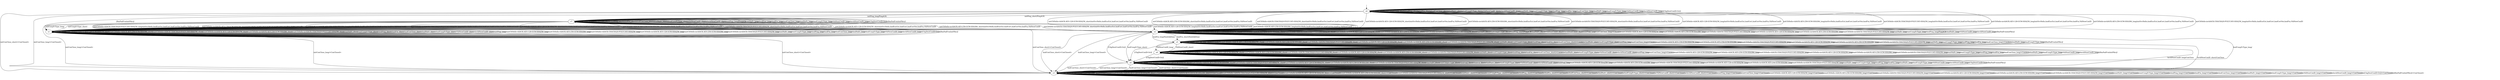 digraph "../results/quinnModels/quinn-B-CS-0/learnedModel" {
s0 [label=s0];
s1 [label=s1];
s2 [label=s2];
s3 [label=s3];
s4 [label=s4];
s5 [label=s5];
s6 [label=s6];
s7 [label=s7];
s0 -> s7  [label="initPing_short/PingACK "];
s0 -> s3  [label="initConClose_short/<ConClosed> "];
s0 -> s2  [label="initCltHello-vldACK:AES-128-GCM-SHA256_short/initSvrHello,hndEncExt,hndCert,hndCertVer,hndFin,VldNewConID "];
s0 -> s2  [label="initCltHello-vldACK:AES-256-GCM-SHA384_short/initSvrHello,hndEncExt,hndCert,hndCertVer,hndFin,VldNewConID "];
s0 -> s2  [label="initCltHello-vldACK:CHACHA20-POLY1305-SHA256_short/initSvrHello,hndEncExt,hndCert,hndCertVer,hndFin,VldNewConID "];
s0 -> s2  [label="initCltHello-invldACK:AES-128-GCM-SHA256_short/initSvrHello,hndEncExt,hndCert,hndCertVer,hndFin,VldNewConID "];
s0 -> s2  [label="initCltHello-invldACK:AES-256-GCM-SHA384_short/initSvrHello,hndEncExt,hndCert,hndCertVer,hndFin,VldNewConID "];
s0 -> s2  [label="initCltHello-invldACK:CHACHA20-POLY1305-SHA256_short/initSvrHello,hndEncExt,hndCert,hndCertVer,hndFin,VldNewConID "];
s0 -> s0  [label="initNoFr_short/ "];
s0 -> s0  [label="initUnxpFrType_short/ "];
s0 -> s0  [label="hndPing_short/ "];
s0 -> s0  [label="hndFin_short/ "];
s0 -> s0  [label="hndConClose_short/ "];
s0 -> s0  [label="hndNoFr_short/ "];
s0 -> s0  [label="hndUnxpFrType_short/ "];
s0 -> s0  [label="VldNewConID_short/ "];
s0 -> s0  [label="InvldNewConID_short/ "];
s0 -> s7  [label="initPing_long/PingACK "];
s0 -> s3  [label="initConClose_long/<ConClosed> "];
s0 -> s2  [label="initCltHello-vldACK:AES-128-GCM-SHA256_long/initSvrHello,hndEncExt,hndCert,hndCertVer,hndFin,VldNewConID "];
s0 -> s2  [label="initCltHello-vldACK:AES-256-GCM-SHA384_long/initSvrHello,hndEncExt,hndCert,hndCertVer,hndFin,VldNewConID "];
s0 -> s2  [label="initCltHello-vldACK:CHACHA20-POLY1305-SHA256_long/initSvrHello,hndEncExt,hndCert,hndCertVer,hndFin,VldNewConID "];
s0 -> s2  [label="initCltHello-invldACK:AES-128-GCM-SHA256_long/initSvrHello,hndEncExt,hndCert,hndCertVer,hndFin,VldNewConID "];
s0 -> s2  [label="initCltHello-invldACK:AES-256-GCM-SHA384_long/initSvrHello,hndEncExt,hndCert,hndCertVer,hndFin,VldNewConID "];
s0 -> s2  [label="initCltHello-invldACK:CHACHA20-POLY1305-SHA256_long/initSvrHello,hndEncExt,hndCert,hndCertVer,hndFin,VldNewConID "];
s0 -> s0  [label="initNoFr_long/ "];
s0 -> s0  [label="initUnxpFrType_long/ "];
s0 -> s0  [label="hndPing_long/ "];
s0 -> s0  [label="hndFin_long/ "];
s0 -> s0  [label="hndConClose_long/ "];
s0 -> s0  [label="hndNoFr_long/ "];
s0 -> s0  [label="hndUnxpFrType_long/ "];
s0 -> s0  [label="VldNewConID_long/ "];
s0 -> s0  [label="InvldNewConID_long/ "];
s0 -> s0  [label="[ChgDestConID-Ori]/ "];
s0 -> s1  [label="[RmPadFrmInitPkts]/ "];
s1 -> s1  [label="initPing_short/ "];
s1 -> s3  [label="initConClose_short/<ConClosed> "];
s1 -> s1  [label="initCltHello-vldACK:AES-128-GCM-SHA256_short/ "];
s1 -> s1  [label="initCltHello-vldACK:AES-256-GCM-SHA384_short/ "];
s1 -> s1  [label="initCltHello-vldACK:CHACHA20-POLY1305-SHA256_short/ "];
s1 -> s1  [label="initCltHello-invldACK:AES-128-GCM-SHA256_short/ "];
s1 -> s1  [label="initCltHello-invldACK:AES-256-GCM-SHA384_short/ "];
s1 -> s1  [label="initCltHello-invldACK:CHACHA20-POLY1305-SHA256_short/ "];
s1 -> s1  [label="initNoFr_short/ "];
s1 -> s1  [label="initUnxpFrType_short/ "];
s1 -> s1  [label="hndPing_short/ "];
s1 -> s1  [label="hndFin_short/ "];
s1 -> s1  [label="hndConClose_short/ "];
s1 -> s1  [label="hndNoFr_short/ "];
s1 -> s1  [label="hndUnxpFrType_short/ "];
s1 -> s1  [label="VldNewConID_short/ "];
s1 -> s1  [label="InvldNewConID_short/ "];
s1 -> s1  [label="initPing_long/ "];
s1 -> s3  [label="initConClose_long/<ConClosed> "];
s1 -> s1  [label="initCltHello-vldACK:AES-128-GCM-SHA256_long/ "];
s1 -> s1  [label="initCltHello-vldACK:AES-256-GCM-SHA384_long/ "];
s1 -> s1  [label="initCltHello-vldACK:CHACHA20-POLY1305-SHA256_long/ "];
s1 -> s1  [label="initCltHello-invldACK:AES-128-GCM-SHA256_long/ "];
s1 -> s1  [label="initCltHello-invldACK:AES-256-GCM-SHA384_long/ "];
s1 -> s1  [label="initCltHello-invldACK:CHACHA20-POLY1305-SHA256_long/ "];
s1 -> s1  [label="initNoFr_long/ "];
s1 -> s1  [label="initUnxpFrType_long/ "];
s1 -> s1  [label="hndPing_long/ "];
s1 -> s1  [label="hndFin_long/ "];
s1 -> s1  [label="hndConClose_long/ "];
s1 -> s1  [label="hndNoFr_long/ "];
s1 -> s1  [label="hndUnxpFrType_long/ "];
s1 -> s1  [label="VldNewConID_long/ "];
s1 -> s1  [label="InvldNewConID_long/ "];
s1 -> s1  [label="[ChgDestConID-Ori]/ "];
s1 -> s1  [label="[RmPadFrmInitPkts]/ "];
s2 -> s2  [label="initPing_short/ "];
s2 -> s2  [label="initConClose_short/<ConAct> "];
s2 -> s2  [label="initCltHello-vldACK:AES-128-GCM-SHA256_short/ "];
s2 -> s2  [label="initCltHello-vldACK:AES-256-GCM-SHA384_short/ "];
s2 -> s2  [label="initCltHello-vldACK:CHACHA20-POLY1305-SHA256_short/ "];
s2 -> s2  [label="initCltHello-invldACK:AES-128-GCM-SHA256_short/ "];
s2 -> s2  [label="initCltHello-invldACK:AES-256-GCM-SHA384_short/ "];
s2 -> s2  [label="initCltHello-invldACK:CHACHA20-POLY1305-SHA256_short/ "];
s2 -> s2  [label="initNoFr_short/ "];
s2 -> s2  [label="initUnxpFrType_short/ "];
s2 -> s2  [label="hndPing_short/PingACK "];
s2 -> s5  [label="hndFin_short/HndshkDone "];
s2 -> s3  [label="hndConClose_short/<ConClosed> "];
s2 -> s2  [label="hndNoFr_short/ "];
s2 -> s4  [label="hndUnxpFrType_short/ "];
s2 -> s2  [label="VldNewConID_short/ "];
s2 -> s2  [label="InvldNewConID_short/ "];
s2 -> s2  [label="initPing_long/ "];
s2 -> s2  [label="initConClose_long/<ConAct> "];
s2 -> s2  [label="initCltHello-vldACK:AES-128-GCM-SHA256_long/ "];
s2 -> s2  [label="initCltHello-vldACK:AES-256-GCM-SHA384_long/ "];
s2 -> s2  [label="initCltHello-vldACK:CHACHA20-POLY1305-SHA256_long/ "];
s2 -> s2  [label="initCltHello-invldACK:AES-128-GCM-SHA256_long/ "];
s2 -> s2  [label="initCltHello-invldACK:AES-256-GCM-SHA384_long/ "];
s2 -> s2  [label="initCltHello-invldACK:CHACHA20-POLY1305-SHA256_long/ "];
s2 -> s2  [label="initNoFr_long/ "];
s2 -> s2  [label="initUnxpFrType_long/ "];
s2 -> s2  [label="hndPing_long/PingACK "];
s2 -> s5  [label="hndFin_long/HndshkDone "];
s2 -> s3  [label="hndConClose_long/<ConClosed> "];
s2 -> s2  [label="hndNoFr_long/ "];
s2 -> s4  [label="hndUnxpFrType_long/ "];
s2 -> s2  [label="VldNewConID_long/ "];
s2 -> s2  [label="InvldNewConID_long/ "];
s2 -> s4  [label="[ChgDestConID-Ori]/ "];
s2 -> s2  [label="[RmPadFrmInitPkts]/ "];
s3 -> s3  [label="initPing_short/<ConClosed> "];
s3 -> s3  [label="initConClose_short/<ConClosed> "];
s3 -> s3  [label="initCltHello-vldACK:AES-128-GCM-SHA256_short/<ConClosed> "];
s3 -> s3  [label="initCltHello-vldACK:AES-256-GCM-SHA384_short/<ConClosed> "];
s3 -> s3  [label="initCltHello-vldACK:CHACHA20-POLY1305-SHA256_short/<ConClosed> "];
s3 -> s3  [label="initCltHello-invldACK:AES-128-GCM-SHA256_short/<ConClosed> "];
s3 -> s3  [label="initCltHello-invldACK:AES-256-GCM-SHA384_short/<ConClosed> "];
s3 -> s3  [label="initCltHello-invldACK:CHACHA20-POLY1305-SHA256_short/<ConClosed> "];
s3 -> s3  [label="initNoFr_short/<ConClosed> "];
s3 -> s3  [label="initUnxpFrType_short/<ConClosed> "];
s3 -> s3  [label="hndPing_short/<ConClosed> "];
s3 -> s3  [label="hndFin_short/<ConClosed> "];
s3 -> s3  [label="hndConClose_short/<ConClosed> "];
s3 -> s3  [label="hndNoFr_short/<ConClosed> "];
s3 -> s3  [label="hndUnxpFrType_short/<ConClosed> "];
s3 -> s3  [label="VldNewConID_short/<ConClosed> "];
s3 -> s3  [label="InvldNewConID_short/<ConClosed> "];
s3 -> s3  [label="initPing_long/<ConClosed> "];
s3 -> s3  [label="initConClose_long/<ConClosed> "];
s3 -> s3  [label="initCltHello-vldACK:AES-128-GCM-SHA256_long/<ConClosed> "];
s3 -> s3  [label="initCltHello-vldACK:AES-256-GCM-SHA384_long/<ConClosed> "];
s3 -> s3  [label="initCltHello-vldACK:CHACHA20-POLY1305-SHA256_long/<ConClosed> "];
s3 -> s3  [label="initCltHello-invldACK:AES-128-GCM-SHA256_long/<ConClosed> "];
s3 -> s3  [label="initCltHello-invldACK:AES-256-GCM-SHA384_long/<ConClosed> "];
s3 -> s3  [label="initCltHello-invldACK:CHACHA20-POLY1305-SHA256_long/<ConClosed> "];
s3 -> s3  [label="initNoFr_long/<ConClosed> "];
s3 -> s3  [label="initUnxpFrType_long/<ConClosed> "];
s3 -> s3  [label="hndPing_long/<ConClosed> "];
s3 -> s3  [label="hndFin_long/<ConClosed> "];
s3 -> s3  [label="hndConClose_long/<ConClosed> "];
s3 -> s3  [label="hndNoFr_long/<ConClosed> "];
s3 -> s3  [label="hndUnxpFrType_long/<ConClosed> "];
s3 -> s3  [label="VldNewConID_long/<ConClosed> "];
s3 -> s3  [label="InvldNewConID_long/<ConClosed> "];
s3 -> s3  [label="[ChgDestConID-Ori]/<ConClosed> "];
s3 -> s3  [label="[RmPadFrmInitPkts]/<ConClosed> "];
s4 -> s4  [label="initPing_short/ "];
s4 -> s3  [label="initConClose_short/<ConClosed> "];
s4 -> s4  [label="initCltHello-vldACK:AES-128-GCM-SHA256_short/ "];
s4 -> s4  [label="initCltHello-vldACK:AES-256-GCM-SHA384_short/ "];
s4 -> s4  [label="initCltHello-vldACK:CHACHA20-POLY1305-SHA256_short/ "];
s4 -> s4  [label="initCltHello-invldACK:AES-128-GCM-SHA256_short/ "];
s4 -> s4  [label="initCltHello-invldACK:AES-256-GCM-SHA384_short/ "];
s4 -> s4  [label="initCltHello-invldACK:CHACHA20-POLY1305-SHA256_short/ "];
s4 -> s4  [label="initNoFr_short/ "];
s4 -> s4  [label="initUnxpFrType_short/ "];
s4 -> s4  [label="hndPing_short/ "];
s4 -> s4  [label="hndFin_short/ "];
s4 -> s3  [label="hndConClose_short/<ConClosed> "];
s4 -> s4  [label="hndNoFr_short/ "];
s4 -> s4  [label="hndUnxpFrType_short/ "];
s4 -> s4  [label="VldNewConID_short/ "];
s4 -> s4  [label="InvldNewConID_short/ "];
s4 -> s4  [label="initPing_long/ "];
s4 -> s3  [label="initConClose_long/<ConClosed> "];
s4 -> s4  [label="initCltHello-vldACK:AES-128-GCM-SHA256_long/ "];
s4 -> s4  [label="initCltHello-vldACK:AES-256-GCM-SHA384_long/ "];
s4 -> s4  [label="initCltHello-vldACK:CHACHA20-POLY1305-SHA256_long/ "];
s4 -> s4  [label="initCltHello-invldACK:AES-128-GCM-SHA256_long/ "];
s4 -> s4  [label="initCltHello-invldACK:AES-256-GCM-SHA384_long/ "];
s4 -> s4  [label="initCltHello-invldACK:CHACHA20-POLY1305-SHA256_long/ "];
s4 -> s4  [label="initNoFr_long/ "];
s4 -> s4  [label="initUnxpFrType_long/ "];
s4 -> s4  [label="hndPing_long/ "];
s4 -> s4  [label="hndFin_long/ "];
s4 -> s3  [label="hndConClose_long/<ConClosed> "];
s4 -> s4  [label="hndNoFr_long/ "];
s4 -> s4  [label="hndUnxpFrType_long/ "];
s4 -> s4  [label="VldNewConID_long/ "];
s4 -> s4  [label="InvldNewConID_long/ "];
s4 -> s4  [label="[ChgDestConID-Ori]/ "];
s4 -> s4  [label="[RmPadFrmInitPkts]/ "];
s5 -> s5  [label="initPing_short/ "];
s5 -> s5  [label="initConClose_short/<ConAct> "];
s5 -> s5  [label="initCltHello-vldACK:AES-128-GCM-SHA256_short/ "];
s5 -> s5  [label="initCltHello-vldACK:AES-256-GCM-SHA384_short/ "];
s5 -> s5  [label="initCltHello-vldACK:CHACHA20-POLY1305-SHA256_short/ "];
s5 -> s5  [label="initCltHello-invldACK:AES-128-GCM-SHA256_short/ "];
s5 -> s5  [label="initCltHello-invldACK:AES-256-GCM-SHA384_short/ "];
s5 -> s5  [label="initCltHello-invldACK:CHACHA20-POLY1305-SHA256_short/ "];
s5 -> s5  [label="initNoFr_short/ "];
s5 -> s5  [label="initUnxpFrType_short/ "];
s5 -> s5  [label="hndPing_short/ "];
s5 -> s5  [label="hndFin_short/ "];
s5 -> s5  [label="hndConClose_short/<ConAct> "];
s5 -> s5  [label="hndNoFr_short/ "];
s5 -> s5  [label="hndUnxpFrType_short/ "];
s5 -> s6  [label="VldNewConID_short/ "];
s5 -> s3  [label="InvldNewConID_short/ConClose "];
s5 -> s5  [label="initPing_long/ "];
s5 -> s5  [label="initConClose_long/<ConAct> "];
s5 -> s5  [label="initCltHello-vldACK:AES-128-GCM-SHA256_long/ "];
s5 -> s5  [label="initCltHello-vldACK:AES-256-GCM-SHA384_long/ "];
s5 -> s5  [label="initCltHello-vldACK:CHACHA20-POLY1305-SHA256_long/ "];
s5 -> s5  [label="initCltHello-invldACK:AES-128-GCM-SHA256_long/ "];
s5 -> s5  [label="initCltHello-invldACK:AES-256-GCM-SHA384_long/ "];
s5 -> s5  [label="initCltHello-invldACK:CHACHA20-POLY1305-SHA256_long/ "];
s5 -> s5  [label="initNoFr_long/ "];
s5 -> s5  [label="initUnxpFrType_long/ "];
s5 -> s5  [label="hndPing_long/ "];
s5 -> s5  [label="hndFin_long/ "];
s5 -> s5  [label="hndConClose_long/<ConAct> "];
s5 -> s5  [label="hndNoFr_long/ "];
s5 -> s5  [label="hndUnxpFrType_long/ "];
s5 -> s6  [label="VldNewConID_long/ "];
s5 -> s3  [label="InvldNewConID_long/ConClose "];
s5 -> s4  [label="[ChgDestConID-Ori]/ "];
s5 -> s5  [label="[RmPadFrmInitPkts]/ "];
s6 -> s6  [label="initPing_short/ "];
s6 -> s6  [label="initConClose_short/<ConAct> "];
s6 -> s6  [label="initCltHello-vldACK:AES-128-GCM-SHA256_short/ "];
s6 -> s6  [label="initCltHello-vldACK:AES-256-GCM-SHA384_short/ "];
s6 -> s6  [label="initCltHello-vldACK:CHACHA20-POLY1305-SHA256_short/ "];
s6 -> s6  [label="initCltHello-invldACK:AES-128-GCM-SHA256_short/ "];
s6 -> s6  [label="initCltHello-invldACK:AES-256-GCM-SHA384_short/ "];
s6 -> s6  [label="initCltHello-invldACK:CHACHA20-POLY1305-SHA256_short/ "];
s6 -> s6  [label="initNoFr_short/ "];
s6 -> s6  [label="initUnxpFrType_short/ "];
s6 -> s6  [label="hndPing_short/ "];
s6 -> s6  [label="hndFin_short/ "];
s6 -> s6  [label="hndConClose_short/<ConAct> "];
s6 -> s6  [label="hndNoFr_short/ "];
s6 -> s6  [label="hndUnxpFrType_short/ "];
s6 -> s6  [label="VldNewConID_short/ "];
s6 -> s6  [label="InvldNewConID_short/ "];
s6 -> s6  [label="initPing_long/ "];
s6 -> s6  [label="initConClose_long/<ConAct> "];
s6 -> s6  [label="initCltHello-vldACK:AES-128-GCM-SHA256_long/ "];
s6 -> s6  [label="initCltHello-vldACK:AES-256-GCM-SHA384_long/ "];
s6 -> s6  [label="initCltHello-vldACK:CHACHA20-POLY1305-SHA256_long/ "];
s6 -> s6  [label="initCltHello-invldACK:AES-128-GCM-SHA256_long/ "];
s6 -> s6  [label="initCltHello-invldACK:AES-256-GCM-SHA384_long/ "];
s6 -> s6  [label="initCltHello-invldACK:CHACHA20-POLY1305-SHA256_long/ "];
s6 -> s6  [label="initNoFr_long/ "];
s6 -> s6  [label="initUnxpFrType_long/ "];
s6 -> s6  [label="hndPing_long/ "];
s6 -> s6  [label="hndFin_long/ "];
s6 -> s6  [label="hndConClose_long/<ConAct> "];
s6 -> s6  [label="hndNoFr_long/ "];
s6 -> s6  [label="hndUnxpFrType_long/ "];
s6 -> s6  [label="VldNewConID_long/ "];
s6 -> s6  [label="InvldNewConID_long/ "];
s6 -> s4  [label="[ChgDestConID-Ori]/ "];
s6 -> s6  [label="[RmPadFrmInitPkts]/ "];
s7 -> s7  [label="initPing_short/PingACK "];
s7 -> s3  [label="initConClose_short/<ConClosed> "];
s7 -> s2  [label="initCltHello-vldACK:AES-128-GCM-SHA256_short/initSvrHello,hndEncExt,hndCert,hndCertVer,hndFin,VldNewConID "];
s7 -> s2  [label="initCltHello-vldACK:AES-256-GCM-SHA384_short/initSvrHello,hndEncExt,hndCert,hndCertVer,hndFin,VldNewConID "];
s7 -> s2  [label="initCltHello-vldACK:CHACHA20-POLY1305-SHA256_short/initSvrHello,hndEncExt,hndCert,hndCertVer,hndFin,VldNewConID "];
s7 -> s2  [label="initCltHello-invldACK:AES-128-GCM-SHA256_short/initSvrHello,hndEncExt,hndCert,hndCertVer,hndFin,VldNewConID "];
s7 -> s2  [label="initCltHello-invldACK:AES-256-GCM-SHA384_short/initSvrHello,hndEncExt,hndCert,hndCertVer,hndFin,VldNewConID "];
s7 -> s2  [label="initCltHello-invldACK:CHACHA20-POLY1305-SHA256_short/initSvrHello,hndEncExt,hndCert,hndCertVer,hndFin,VldNewConID "];
s7 -> s7  [label="initNoFr_short/ "];
s7 -> s1  [label="initUnxpFrType_short/ "];
s7 -> s7  [label="hndPing_short/ "];
s7 -> s7  [label="hndFin_short/ "];
s7 -> s7  [label="hndConClose_short/ "];
s7 -> s7  [label="hndNoFr_short/ "];
s7 -> s7  [label="hndUnxpFrType_short/ "];
s7 -> s7  [label="VldNewConID_short/ "];
s7 -> s7  [label="InvldNewConID_short/ "];
s7 -> s7  [label="initPing_long/PingACK "];
s7 -> s3  [label="initConClose_long/<ConClosed> "];
s7 -> s2  [label="initCltHello-vldACK:AES-128-GCM-SHA256_long/initSvrHello,hndEncExt,hndCert,hndCertVer,hndFin,VldNewConID "];
s7 -> s2  [label="initCltHello-vldACK:AES-256-GCM-SHA384_long/initSvrHello,hndEncExt,hndCert,hndCertVer,hndFin,VldNewConID "];
s7 -> s2  [label="initCltHello-vldACK:CHACHA20-POLY1305-SHA256_long/initSvrHello,hndEncExt,hndCert,hndCertVer,hndFin,VldNewConID "];
s7 -> s2  [label="initCltHello-invldACK:AES-128-GCM-SHA256_long/initSvrHello,hndEncExt,hndCert,hndCertVer,hndFin,VldNewConID "];
s7 -> s2  [label="initCltHello-invldACK:AES-256-GCM-SHA384_long/initSvrHello,hndEncExt,hndCert,hndCertVer,hndFin,VldNewConID "];
s7 -> s2  [label="initCltHello-invldACK:CHACHA20-POLY1305-SHA256_long/initSvrHello,hndEncExt,hndCert,hndCertVer,hndFin,VldNewConID "];
s7 -> s7  [label="initNoFr_long/ "];
s7 -> s1  [label="initUnxpFrType_long/ "];
s7 -> s7  [label="hndPing_long/ "];
s7 -> s7  [label="hndFin_long/ "];
s7 -> s7  [label="hndConClose_long/ "];
s7 -> s7  [label="hndNoFr_long/ "];
s7 -> s7  [label="hndUnxpFrType_long/ "];
s7 -> s7  [label="VldNewConID_long/ "];
s7 -> s7  [label="InvldNewConID_long/ "];
s7 -> s7  [label="[ChgDestConID-Ori]/ "];
s7 -> s7  [label="[RmPadFrmInitPkts]/ "];
__start0 [label="", shape=none];
__start0 -> s0  [label=""];
}
